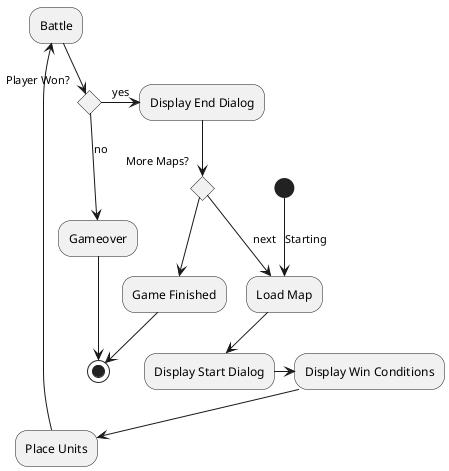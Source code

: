 @startuml img/activity_img01.png

(*) -->[Starting] "Load Map"
  --> "Display Start Dialog"
  -right-> "Display Win Conditions"
  --> "Place Units"
  -left-> "Battle"
  
  if "Player Won?" then
  	-right->[yes] "Display End Dialog"
  	if "More Maps?" then
  		-->[next] "Load Map"
  	else
  		--> "Game Finished"
  		--> (*)
  	endif
  else 
  	-->[no] "Gameover"
  	--> (*)
  endif

@enduml